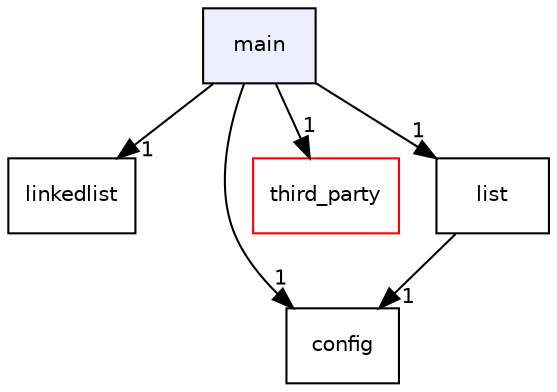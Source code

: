 digraph "main" {
  compound=true
  node [ fontsize="10", fontname="Helvetica"];
  edge [ labelfontsize="10", labelfontname="Helvetica"];
  dir_5c982d53a68cdbcd421152b4020263a9 [shape=box, label="main", style="filled", fillcolor="#eeeeff", pencolor="black", URL="dir_5c982d53a68cdbcd421152b4020263a9.html"];
  dir_c04532dbaa41c109f143a7b32ad4206b [shape=box label="linkedlist" URL="dir_c04532dbaa41c109f143a7b32ad4206b.html"];
  dir_9f351d46ce3cc29445a41dc3a31e6919 [shape=box label="config" URL="dir_9f351d46ce3cc29445a41dc3a31e6919.html"];
  dir_44f42edf5dd23d4deca0321224e9ce90 [shape=box label="third_party" fillcolor="white" style="filled" color="red" URL="dir_44f42edf5dd23d4deca0321224e9ce90.html"];
  dir_48c61abad44e2f181b0a6a33afb59c17 [shape=box label="list" URL="dir_48c61abad44e2f181b0a6a33afb59c17.html"];
  dir_5c982d53a68cdbcd421152b4020263a9->dir_c04532dbaa41c109f143a7b32ad4206b [headlabel="1", labeldistance=1.5 headhref="dir_000017_000015.html"];
  dir_5c982d53a68cdbcd421152b4020263a9->dir_9f351d46ce3cc29445a41dc3a31e6919 [headlabel="1", labeldistance=1.5 headhref="dir_000017_000019.html"];
  dir_5c982d53a68cdbcd421152b4020263a9->dir_44f42edf5dd23d4deca0321224e9ce90 [headlabel="1", labeldistance=1.5 headhref="dir_000017_000000.html"];
  dir_5c982d53a68cdbcd421152b4020263a9->dir_48c61abad44e2f181b0a6a33afb59c17 [headlabel="1", labeldistance=1.5 headhref="dir_000017_000016.html"];
  dir_48c61abad44e2f181b0a6a33afb59c17->dir_9f351d46ce3cc29445a41dc3a31e6919 [headlabel="1", labeldistance=1.5 headhref="dir_000016_000019.html"];
}
